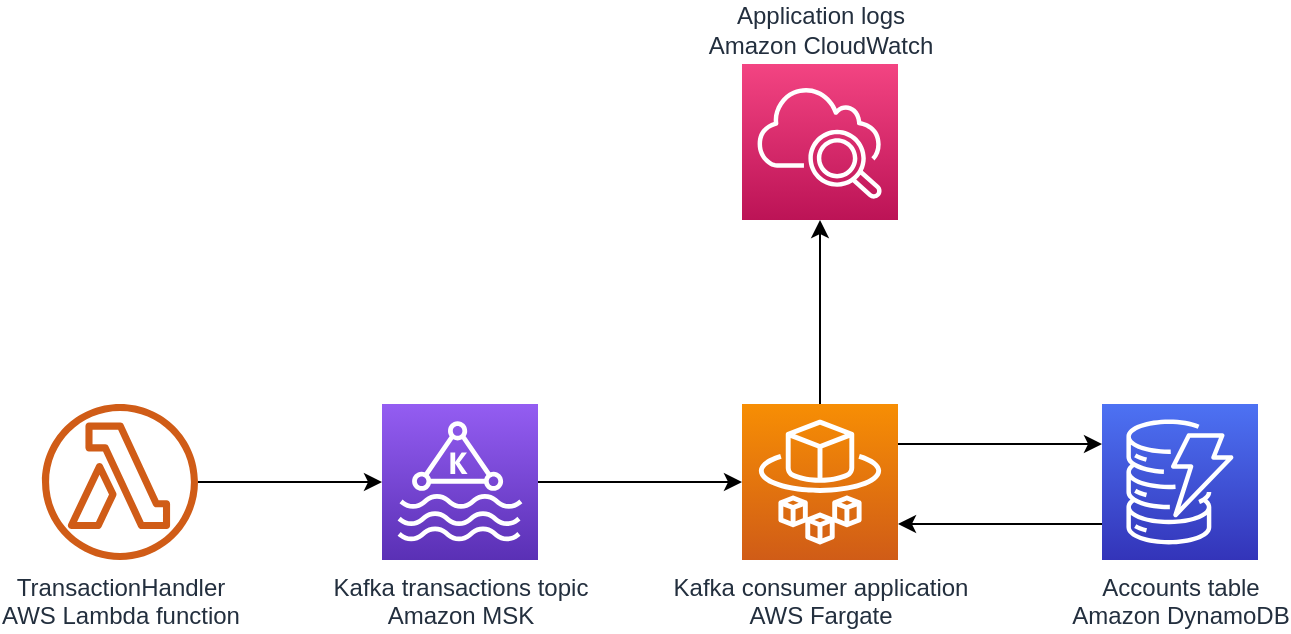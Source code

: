 <mxfile version="14.5.1" type="device"><diagram id="qXkmQ0Ay0p4ZedDOeLE7" name="Page-1"><mxGraphModel dx="1088" dy="759" grid="1" gridSize="10" guides="1" tooltips="1" connect="1" arrows="1" fold="1" page="1" pageScale="1" pageWidth="2000" pageHeight="2000" math="0" shadow="0"><root><mxCell id="0"/><mxCell id="1" parent="0"/><mxCell id="HOOESHJQBYFXGON-9dHG-3" style="edgeStyle=orthogonalEdgeStyle;rounded=0;orthogonalLoop=1;jettySize=auto;html=1;" parent="1" source="HOOESHJQBYFXGON-9dHG-1" target="HOOESHJQBYFXGON-9dHG-2" edge="1"><mxGeometry relative="1" as="geometry"/></mxCell><mxCell id="HOOESHJQBYFXGON-9dHG-1" value="TransactionHandler&lt;br&gt;AWS Lambda function" style="outlineConnect=0;fontColor=#232F3E;gradientColor=none;fillColor=#D05C17;strokeColor=none;dashed=0;verticalLabelPosition=bottom;verticalAlign=top;align=center;html=1;fontSize=12;fontStyle=0;aspect=fixed;pointerEvents=1;shape=mxgraph.aws4.lambda_function;" parent="1" vertex="1"><mxGeometry x="210" y="310" width="78" height="78" as="geometry"/></mxCell><mxCell id="HOOESHJQBYFXGON-9dHG-5" style="edgeStyle=orthogonalEdgeStyle;rounded=0;orthogonalLoop=1;jettySize=auto;html=1;" parent="1" source="HOOESHJQBYFXGON-9dHG-2" target="HOOESHJQBYFXGON-9dHG-4" edge="1"><mxGeometry relative="1" as="geometry"/></mxCell><mxCell id="HOOESHJQBYFXGON-9dHG-2" value="Kafka transactions topic&lt;br&gt;Amazon MSK" style="points=[[0,0,0],[0.25,0,0],[0.5,0,0],[0.75,0,0],[1,0,0],[0,1,0],[0.25,1,0],[0.5,1,0],[0.75,1,0],[1,1,0],[0,0.25,0],[0,0.5,0],[0,0.75,0],[1,0.25,0],[1,0.5,0],[1,0.75,0]];outlineConnect=0;fontColor=#232F3E;gradientColor=#945DF2;gradientDirection=north;fillColor=#5A30B5;strokeColor=#ffffff;dashed=0;verticalLabelPosition=bottom;verticalAlign=top;align=center;html=1;fontSize=12;fontStyle=0;aspect=fixed;shape=mxgraph.aws4.resourceIcon;resIcon=mxgraph.aws4.managed_streaming_for_kafka;" parent="1" vertex="1"><mxGeometry x="380" y="310" width="78" height="78" as="geometry"/></mxCell><mxCell id="HOOESHJQBYFXGON-9dHG-7" style="edgeStyle=orthogonalEdgeStyle;rounded=0;orthogonalLoop=1;jettySize=auto;html=1;" parent="1" source="HOOESHJQBYFXGON-9dHG-4" target="HOOESHJQBYFXGON-9dHG-6" edge="1"><mxGeometry relative="1" as="geometry"><Array as="points"><mxPoint x="670" y="330"/><mxPoint x="670" y="330"/></Array></mxGeometry></mxCell><mxCell id="HOOESHJQBYFXGON-9dHG-10" style="edgeStyle=orthogonalEdgeStyle;rounded=0;orthogonalLoop=1;jettySize=auto;html=1;" parent="1" source="HOOESHJQBYFXGON-9dHG-4" target="HOOESHJQBYFXGON-9dHG-9" edge="1"><mxGeometry relative="1" as="geometry"/></mxCell><mxCell id="HOOESHJQBYFXGON-9dHG-4" value="Kafka consumer application&lt;br&gt;AWS Fargate&lt;br&gt;" style="points=[[0,0,0],[0.25,0,0],[0.5,0,0],[0.75,0,0],[1,0,0],[0,1,0],[0.25,1,0],[0.5,1,0],[0.75,1,0],[1,1,0],[0,0.25,0],[0,0.5,0],[0,0.75,0],[1,0.25,0],[1,0.5,0],[1,0.75,0]];outlineConnect=0;fontColor=#232F3E;gradientColor=#F78E04;gradientDirection=north;fillColor=#D05C17;strokeColor=#ffffff;dashed=0;verticalLabelPosition=bottom;verticalAlign=top;align=center;html=1;fontSize=12;fontStyle=0;aspect=fixed;shape=mxgraph.aws4.resourceIcon;resIcon=mxgraph.aws4.fargate;" parent="1" vertex="1"><mxGeometry x="560" y="310" width="78" height="78" as="geometry"/></mxCell><mxCell id="HOOESHJQBYFXGON-9dHG-8" style="edgeStyle=orthogonalEdgeStyle;rounded=0;orthogonalLoop=1;jettySize=auto;html=1;" parent="1" source="HOOESHJQBYFXGON-9dHG-6" target="HOOESHJQBYFXGON-9dHG-4" edge="1"><mxGeometry relative="1" as="geometry"><Array as="points"><mxPoint x="690" y="370"/><mxPoint x="690" y="370"/></Array></mxGeometry></mxCell><mxCell id="HOOESHJQBYFXGON-9dHG-6" value="Accounts table&lt;br&gt;Amazon DynamoDB" style="points=[[0,0,0],[0.25,0,0],[0.5,0,0],[0.75,0,0],[1,0,0],[0,1,0],[0.25,1,0],[0.5,1,0],[0.75,1,0],[1,1,0],[0,0.25,0],[0,0.5,0],[0,0.75,0],[1,0.25,0],[1,0.5,0],[1,0.75,0]];outlineConnect=0;fontColor=#232F3E;gradientColor=#4D72F3;gradientDirection=north;fillColor=#3334B9;strokeColor=#ffffff;dashed=0;verticalLabelPosition=bottom;verticalAlign=top;align=center;html=1;fontSize=12;fontStyle=0;aspect=fixed;shape=mxgraph.aws4.resourceIcon;resIcon=mxgraph.aws4.dynamodb;" parent="1" vertex="1"><mxGeometry x="740" y="310" width="78" height="78" as="geometry"/></mxCell><mxCell id="HOOESHJQBYFXGON-9dHG-9" value="Application logs&lt;br&gt;Amazon CloudWatch" style="points=[[0,0,0],[0.25,0,0],[0.5,0,0],[0.75,0,0],[1,0,0],[0,1,0],[0.25,1,0],[0.5,1,0],[0.75,1,0],[1,1,0],[0,0.25,0],[0,0.5,0],[0,0.75,0],[1,0.25,0],[1,0.5,0],[1,0.75,0]];points=[[0,0,0],[0.25,0,0],[0.5,0,0],[0.75,0,0],[1,0,0],[0,1,0],[0.25,1,0],[0.5,1,0],[0.75,1,0],[1,1,0],[0,0.25,0],[0,0.5,0],[0,0.75,0],[1,0.25,0],[1,0.5,0],[1,0.75,0]];outlineConnect=0;fontColor=#232F3E;gradientColor=#F34482;gradientDirection=north;fillColor=#BC1356;strokeColor=#ffffff;dashed=0;verticalLabelPosition=top;verticalAlign=bottom;align=center;html=1;fontSize=12;fontStyle=0;aspect=fixed;shape=mxgraph.aws4.resourceIcon;resIcon=mxgraph.aws4.cloudwatch_2;labelPosition=center;" parent="1" vertex="1"><mxGeometry x="560" y="140" width="78" height="78" as="geometry"/></mxCell></root></mxGraphModel></diagram></mxfile>